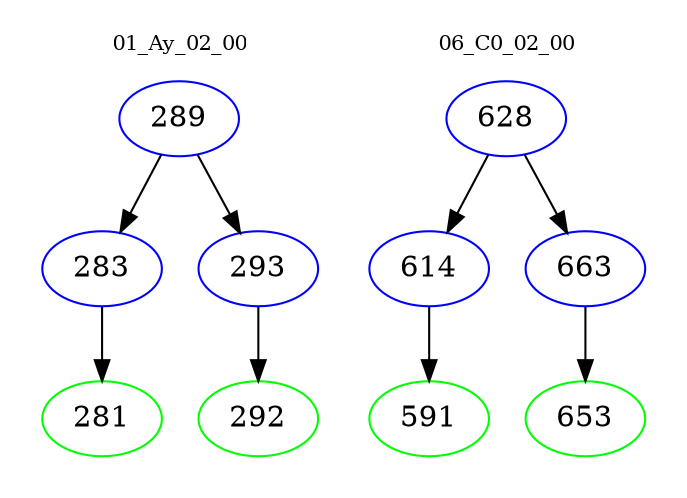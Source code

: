 digraph{
subgraph cluster_0 {
color = white
label = "01_Ay_02_00";
fontsize=10;
T0_289 [label="289", color="blue"]
T0_289 -> T0_283 [color="black"]
T0_283 [label="283", color="blue"]
T0_283 -> T0_281 [color="black"]
T0_281 [label="281", color="green"]
T0_289 -> T0_293 [color="black"]
T0_293 [label="293", color="blue"]
T0_293 -> T0_292 [color="black"]
T0_292 [label="292", color="green"]
}
subgraph cluster_1 {
color = white
label = "06_C0_02_00";
fontsize=10;
T1_628 [label="628", color="blue"]
T1_628 -> T1_614 [color="black"]
T1_614 [label="614", color="blue"]
T1_614 -> T1_591 [color="black"]
T1_591 [label="591", color="green"]
T1_628 -> T1_663 [color="black"]
T1_663 [label="663", color="blue"]
T1_663 -> T1_653 [color="black"]
T1_653 [label="653", color="green"]
}
}
